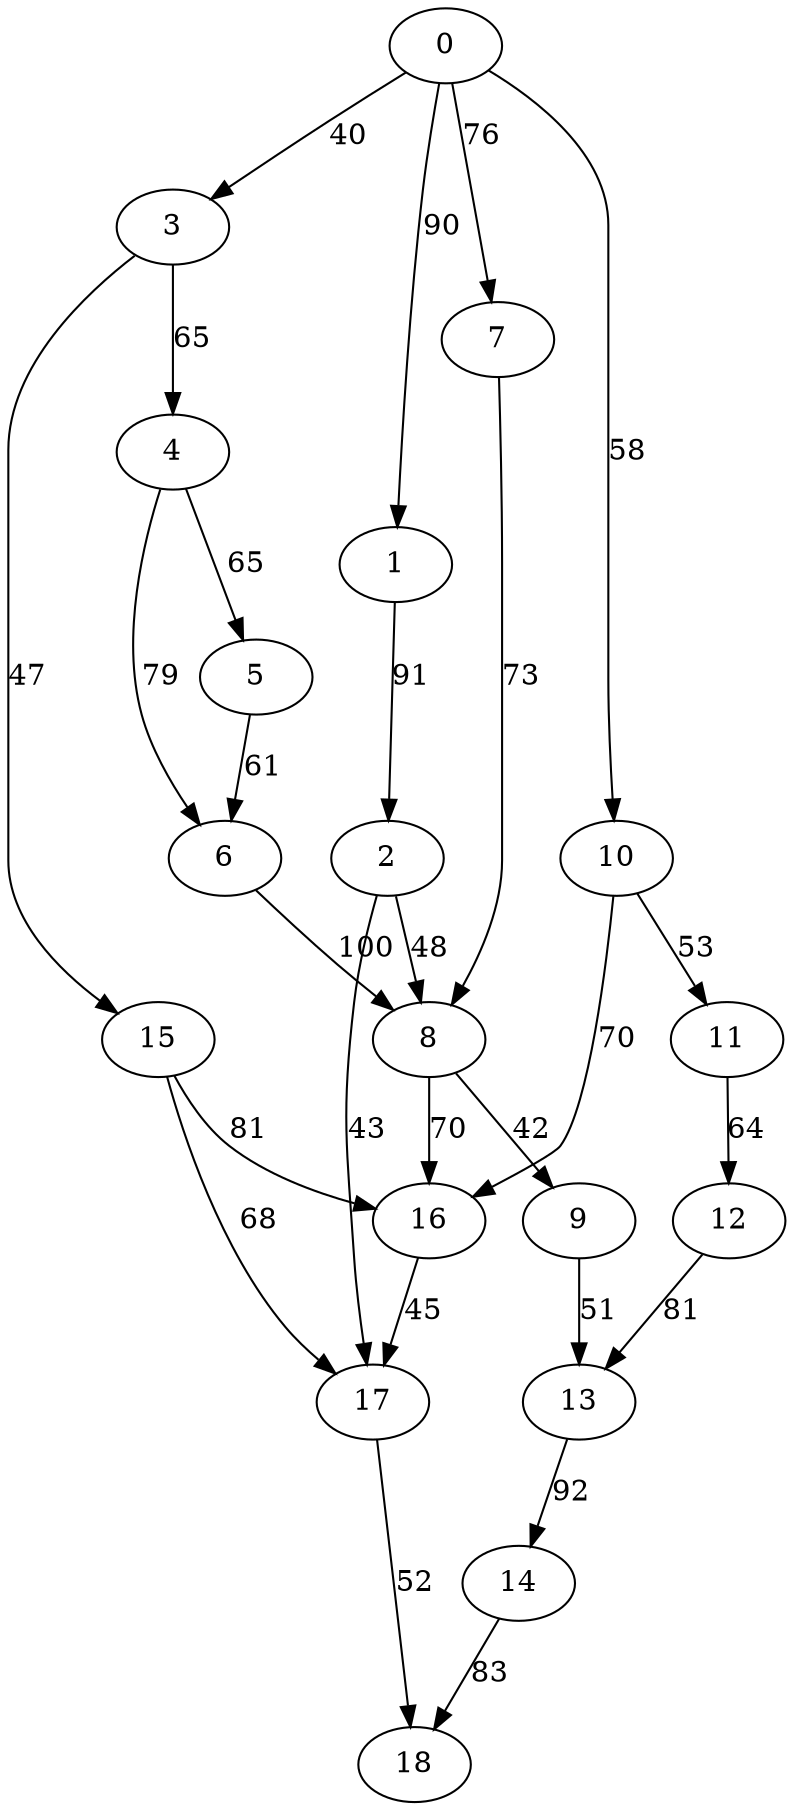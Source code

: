digraph t20p4r5_11 {
0 -> 1 [ label = 90 ];
0 -> 3 [ label = 40 ];
0 -> 7 [ label = 76 ];
0 -> 10 [ label = 58 ];
1 -> 2 [ label = 91 ];
2 -> 8 [ label = 48 ];
2 -> 17 [ label = 43 ];
3 -> 4 [ label = 65 ];
3 -> 15 [ label = 47 ];
4 -> 5 [ label = 65 ];
4 -> 6 [ label = 79 ];
5 -> 6 [ label = 61 ];
6 -> 8 [ label = 100 ];
7 -> 8 [ label = 73 ];
8 -> 9 [ label = 42 ];
8 -> 16 [ label = 70 ];
9 -> 13 [ label = 51 ];
10 -> 11 [ label = 53 ];
10 -> 16 [ label = 70 ];
11 -> 12 [ label = 64 ];
12 -> 13 [ label = 81 ];
13 -> 14 [ label = 92 ];
14 -> 18 [ label = 83 ];
15 -> 16 [ label = 81 ];
15 -> 17 [ label = 68 ];
16 -> 17 [ label = 45 ];
17 -> 18 [ label = 52 ];
 }

